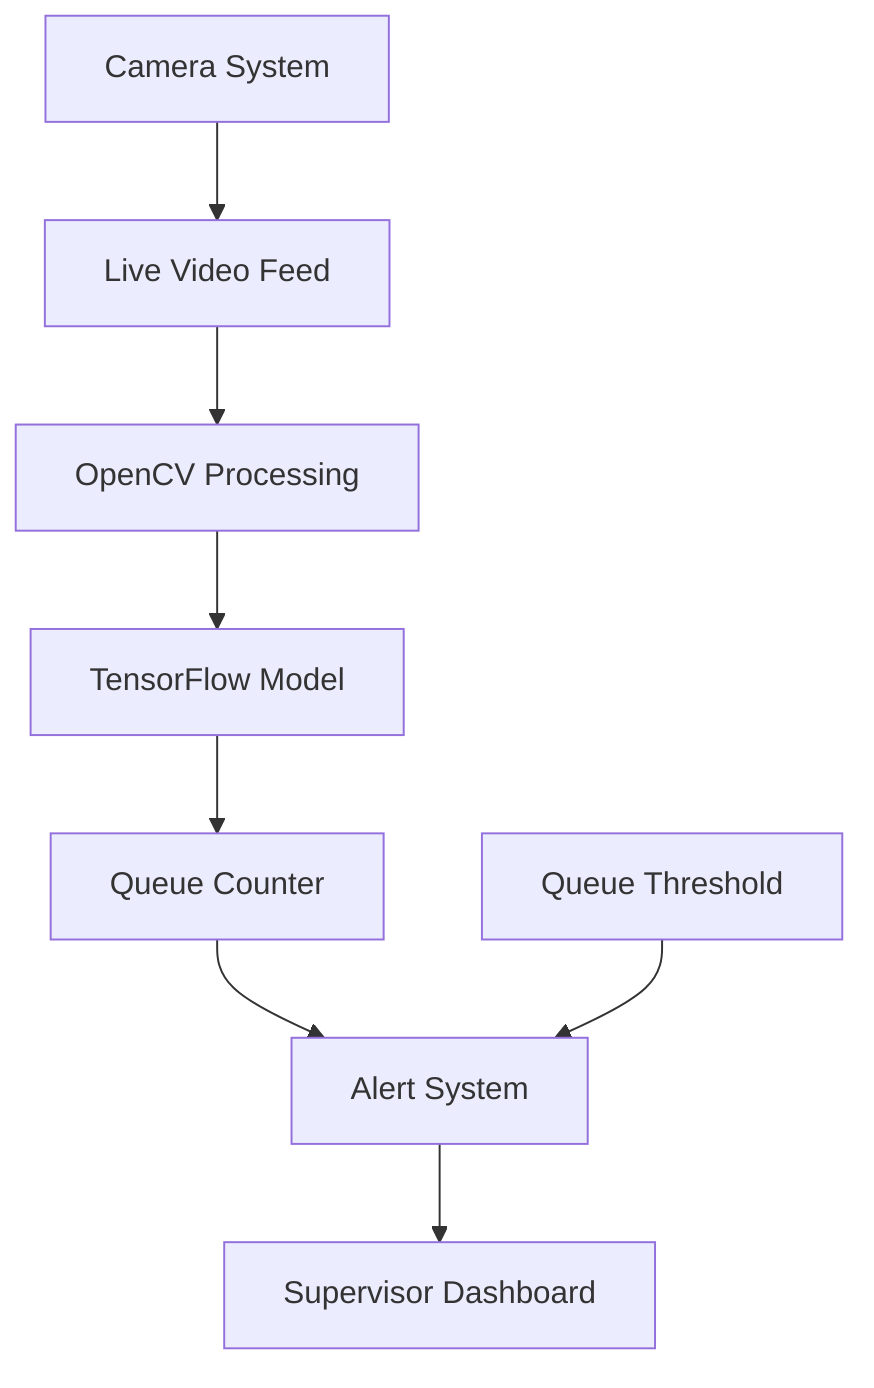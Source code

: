 graph TD
    A[Live Video Feed] --> B[OpenCV Processing]
    B --> C[TensorFlow Model]
    C --> D[Queue Counter]
    D --> E[Alert System]
    E --> F[Supervisor Dashboard]
    G[Camera System] --> A
    H[Queue Threshold] --> E